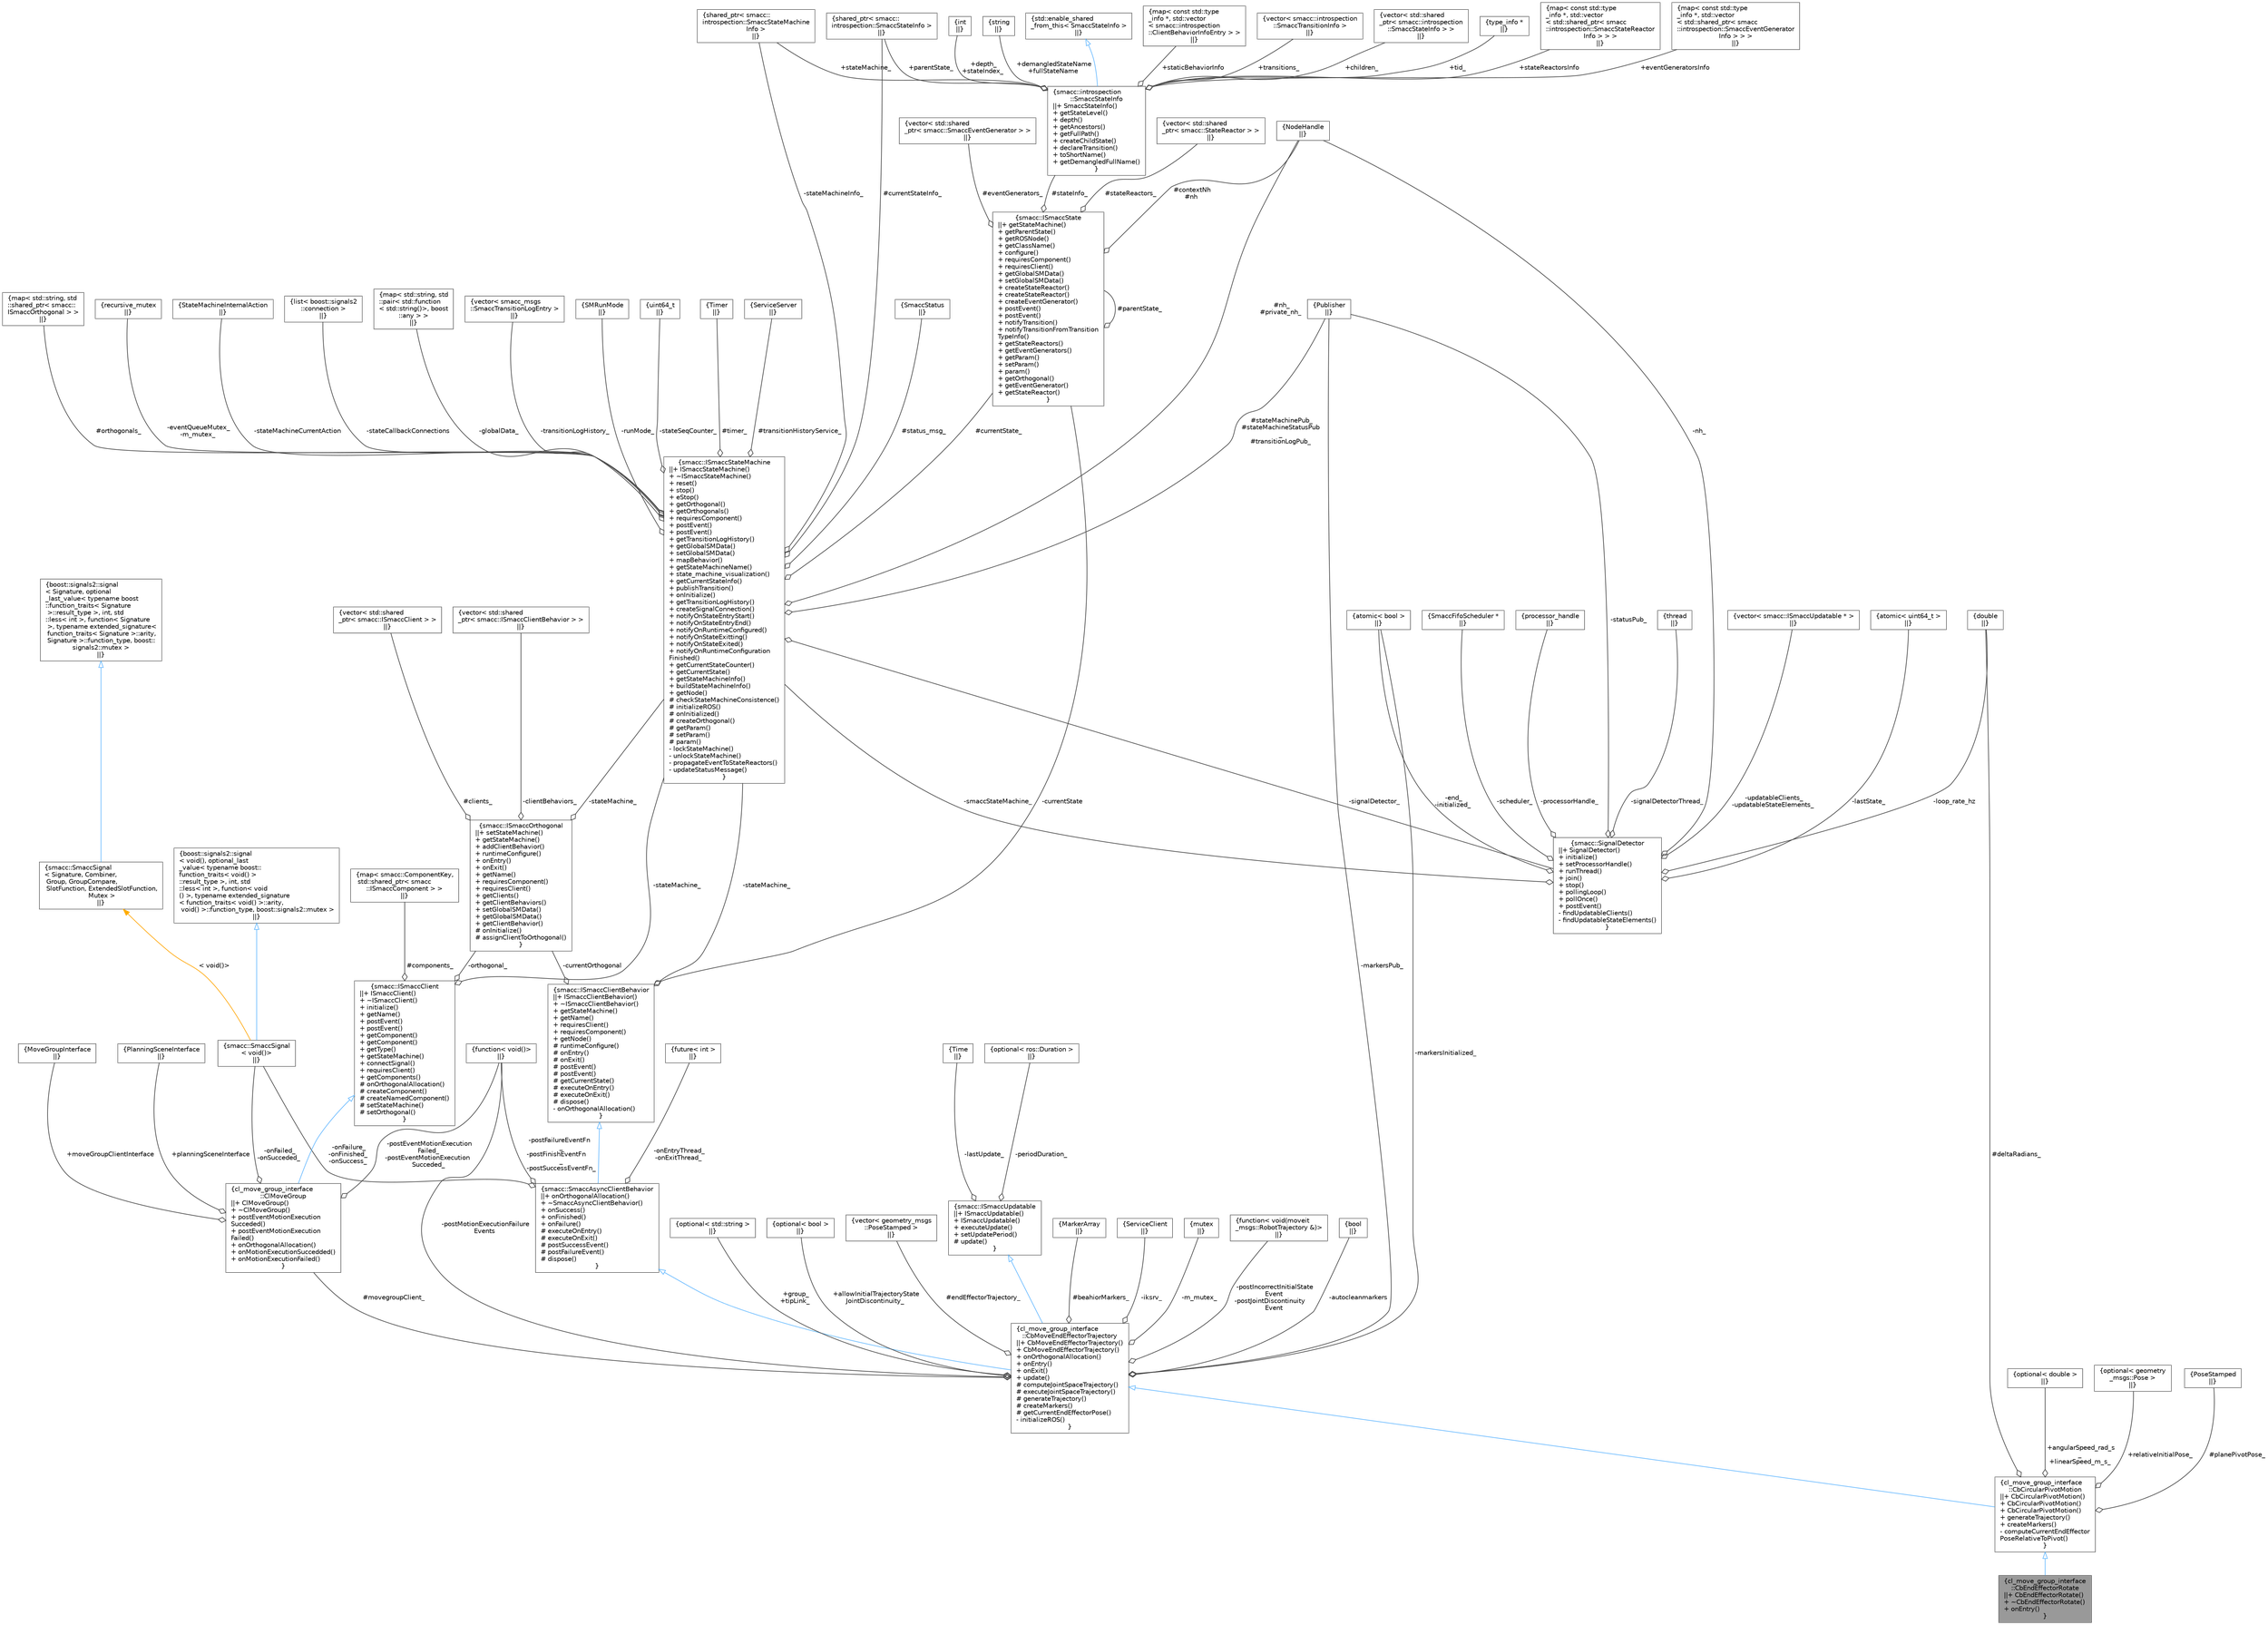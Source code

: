 digraph "cl_move_group_interface::CbEndEffectorRotate"
{
 // LATEX_PDF_SIZE
  bgcolor="transparent";
  edge [fontname=Helvetica,fontsize=10,labelfontname=Helvetica,labelfontsize=10];
  node [fontname=Helvetica,fontsize=10,shape=box,height=0.2,width=0.4];
  Node1 [label="{cl_move_group_interface\l::CbEndEffectorRotate\n||+ CbEndEffectorRotate()\l+ ~CbEndEffectorRotate()\l+ onEntry()\l}",height=0.2,width=0.4,color="gray40", fillcolor="grey60", style="filled", fontcolor="black",tooltip=" "];
  Node2 -> Node1 [dir="back",color="steelblue1",style="solid",arrowtail="onormal"];
  Node2 [label="{cl_move_group_interface\l::CbCircularPivotMotion\n||+ CbCircularPivotMotion()\l+ CbCircularPivotMotion()\l+ CbCircularPivotMotion()\l+ generateTrajectory()\l+ createMarkers()\l- computeCurrentEndEffector\lPoseRelativeToPivot()\l}",height=0.2,width=0.4,color="gray40", fillcolor="white", style="filled",URL="$classcl__move__group__interface_1_1CbCircularPivotMotion.html",tooltip=" "];
  Node3 -> Node2 [dir="back",color="steelblue1",style="solid",arrowtail="onormal"];
  Node3 [label="{cl_move_group_interface\l::CbMoveEndEffectorTrajectory\n||+ CbMoveEndEffectorTrajectory()\l+ CbMoveEndEffectorTrajectory()\l+ onOrthogonalAllocation()\l+ onEntry()\l+ onExit()\l+ update()\l# computeJointSpaceTrajectory()\l# executeJointSpaceTrajectory()\l# generateTrajectory()\l# createMarkers()\l# getCurrentEndEffectorPose()\l- initializeROS()\l}",height=0.2,width=0.4,color="gray40", fillcolor="white", style="filled",URL="$classcl__move__group__interface_1_1CbMoveEndEffectorTrajectory.html",tooltip=" "];
  Node4 -> Node3 [dir="back",color="steelblue1",style="solid",arrowtail="onormal"];
  Node4 [label="{smacc::SmaccAsyncClientBehavior\n||+ onOrthogonalAllocation()\l+ ~SmaccAsyncClientBehavior()\l+ onSuccess()\l+ onFinished()\l+ onFailure()\l# executeOnEntry()\l# executeOnExit()\l# postSuccessEvent()\l# postFailureEvent()\l# dispose()\l}",height=0.2,width=0.4,color="gray40", fillcolor="white", style="filled",URL="$classsmacc_1_1SmaccAsyncClientBehavior.html",tooltip=" "];
  Node5 -> Node4 [dir="back",color="steelblue1",style="solid",arrowtail="onormal"];
  Node5 [label="{smacc::ISmaccClientBehavior\n||+ ISmaccClientBehavior()\l+ ~ISmaccClientBehavior()\l+ getStateMachine()\l+ getName()\l+ requiresClient()\l+ requiresComponent()\l+ getNode()\l# runtimeConfigure()\l# onEntry()\l# onExit()\l# postEvent()\l# postEvent()\l# getCurrentState()\l# executeOnEntry()\l# executeOnExit()\l# dispose()\l- onOrthogonalAllocation()\l}",height=0.2,width=0.4,color="gray40", fillcolor="white", style="filled",URL="$classsmacc_1_1ISmaccClientBehavior.html",tooltip=" "];
  Node6 -> Node5 [color="grey25",style="solid",label=" -stateMachine_" ,arrowhead="odiamond"];
  Node6 [label="{smacc::ISmaccStateMachine\n||+ ISmaccStateMachine()\l+ ~ISmaccStateMachine()\l+ reset()\l+ stop()\l+ eStop()\l+ getOrthogonal()\l+ getOrthogonals()\l+ requiresComponent()\l+ postEvent()\l+ postEvent()\l+ getTransitionLogHistory()\l+ getGlobalSMData()\l+ setGlobalSMData()\l+ mapBehavior()\l+ getStateMachineName()\l+ state_machine_visualization()\l+ getCurrentStateInfo()\l+ publishTransition()\l+ onInitialize()\l+ getTransitionLogHistory()\l+ createSignalConnection()\l+ notifyOnStateEntryStart()\l+ notifyOnStateEntryEnd()\l+ notifyOnRuntimeConfigured()\l+ notifyOnStateExitting()\l+ notifyOnStateExited()\l+ notifyOnRuntimeConfiguration\lFinished()\l+ getCurrentStateCounter()\l+ getCurrentState()\l+ getStateMachineInfo()\l+ buildStateMachineInfo()\l+ getNode()\l# checkStateMachineConsistence()\l# initializeROS()\l# onInitialized()\l# createOrthogonal()\l# getParam()\l# setParam()\l# param()\l- lockStateMachine()\l- unlockStateMachine()\l- propagateEventToStateReactors()\l- updateStatusMessage()\l}",height=0.2,width=0.4,color="gray40", fillcolor="white", style="filled",URL="$classsmacc_1_1ISmaccStateMachine.html",tooltip=" "];
  Node7 -> Node6 [color="grey25",style="solid",label=" #nh_\n#private_nh_" ,arrowhead="odiamond"];
  Node7 [label="{NodeHandle\n||}",height=0.2,width=0.4,color="gray40", fillcolor="white", style="filled",tooltip=" "];
  Node8 -> Node6 [color="grey25",style="solid",label=" #timer_" ,arrowhead="odiamond"];
  Node8 [label="{Timer\n||}",height=0.2,width=0.4,color="gray40", fillcolor="white", style="filled",tooltip=" "];
  Node9 -> Node6 [color="grey25",style="solid",label=" #stateMachinePub_\n#stateMachineStatusPub\l_\n#transitionLogPub_" ,arrowhead="odiamond"];
  Node9 [label="{Publisher\n||}",height=0.2,width=0.4,color="gray40", fillcolor="white", style="filled",tooltip=" "];
  Node10 -> Node6 [color="grey25",style="solid",label=" #transitionHistoryService_" ,arrowhead="odiamond"];
  Node10 [label="{ServiceServer\n||}",height=0.2,width=0.4,color="gray40", fillcolor="white", style="filled",tooltip=" "];
  Node11 -> Node6 [color="grey25",style="solid",label=" #currentState_" ,arrowhead="odiamond"];
  Node11 [label="{smacc::ISmaccState\n||+ getStateMachine()\l+ getParentState()\l+ getROSNode()\l+ getClassName()\l+ configure()\l+ requiresComponent()\l+ requiresClient()\l+ getGlobalSMData()\l+ setGlobalSMData()\l+ createStateReactor()\l+ createStateReactor()\l+ createEventGenerator()\l+ postEvent()\l+ postEvent()\l+ notifyTransition()\l+ notifyTransitionFromTransition\lTypeInfo()\l+ getStateReactors()\l+ getEventGenerators()\l+ getParam()\l+ setParam()\l+ param()\l+ getOrthogonal()\l+ getEventGenerator()\l+ getStateReactor()\l}",height=0.2,width=0.4,color="gray40", fillcolor="white", style="filled",URL="$classsmacc_1_1ISmaccState.html",tooltip=" "];
  Node12 -> Node11 [color="grey25",style="solid",label=" #stateReactors_" ,arrowhead="odiamond"];
  Node12 [label="{vector\< std::shared\l_ptr\< smacc::StateReactor \> \>\n||}",height=0.2,width=0.4,color="gray40", fillcolor="white", style="filled",tooltip=" "];
  Node13 -> Node11 [color="grey25",style="solid",label=" #eventGenerators_" ,arrowhead="odiamond"];
  Node13 [label="{vector\< std::shared\l_ptr\< smacc::SmaccEventGenerator \> \>\n||}",height=0.2,width=0.4,color="gray40", fillcolor="white", style="filled",tooltip=" "];
  Node7 -> Node11 [color="grey25",style="solid",label=" #contextNh\n#nh" ,arrowhead="odiamond"];
  Node11 -> Node11 [color="grey25",style="solid",label=" #parentState_" ,arrowhead="odiamond"];
  Node14 -> Node11 [color="grey25",style="solid",label=" #stateInfo_" ,arrowhead="odiamond"];
  Node14 [label="{smacc::introspection\l::SmaccStateInfo\n||+ SmaccStateInfo()\l+ getStateLevel()\l+ depth()\l+ getAncestors()\l+ getFullPath()\l+ createChildState()\l+ declareTransition()\l+ toShortName()\l+ getDemangledFullName()\l}",height=0.2,width=0.4,color="gray40", fillcolor="white", style="filled",URL="$classsmacc_1_1introspection_1_1SmaccStateInfo.html",tooltip=" "];
  Node15 -> Node14 [dir="back",color="steelblue1",style="solid",arrowtail="onormal"];
  Node15 [label="{std::enable_shared\l_from_this\< SmaccStateInfo \>\n||}",height=0.2,width=0.4,color="gray40", fillcolor="white", style="filled",tooltip=" "];
  Node16 -> Node14 [color="grey25",style="solid",label=" +staticBehaviorInfo" ,arrowhead="odiamond"];
  Node16 [label="{map\< const std::type\l_info *, std::vector\l\< smacc::introspection\l::ClientBehaviorInfoEntry \> \>\n||}",height=0.2,width=0.4,color="gray40", fillcolor="white", style="filled",tooltip=" "];
  Node17 -> Node14 [color="grey25",style="solid",label=" +stateReactorsInfo" ,arrowhead="odiamond"];
  Node17 [label="{map\< const std::type\l_info *, std::vector\l\< std::shared_ptr\< smacc\l::introspection::SmaccStateReactor\lInfo \> \> \>\n||}",height=0.2,width=0.4,color="gray40", fillcolor="white", style="filled",tooltip=" "];
  Node18 -> Node14 [color="grey25",style="solid",label=" +eventGeneratorsInfo" ,arrowhead="odiamond"];
  Node18 [label="{map\< const std::type\l_info *, std::vector\l\< std::shared_ptr\< smacc\l::introspection::SmaccEventGenerator\lInfo \> \> \>\n||}",height=0.2,width=0.4,color="gray40", fillcolor="white", style="filled",tooltip=" "];
  Node19 -> Node14 [color="grey25",style="solid",label=" +depth_\n+stateIndex_" ,arrowhead="odiamond"];
  Node19 [label="{int\n||}",height=0.2,width=0.4,color="gray40", fillcolor="white", style="filled",tooltip=" "];
  Node20 -> Node14 [color="grey25",style="solid",label=" +demangledStateName\n+fullStateName" ,arrowhead="odiamond"];
  Node20 [label="{string\n||}",height=0.2,width=0.4,color="gray40", fillcolor="white", style="filled",tooltip=" "];
  Node21 -> Node14 [color="grey25",style="solid",label=" +stateMachine_" ,arrowhead="odiamond"];
  Node21 [label="{shared_ptr\< smacc::\lintrospection::SmaccStateMachine\lInfo \>\n||}",height=0.2,width=0.4,color="gray40", fillcolor="white", style="filled",tooltip=" "];
  Node22 -> Node14 [color="grey25",style="solid",label=" +parentState_" ,arrowhead="odiamond"];
  Node22 [label="{shared_ptr\< smacc::\lintrospection::SmaccStateInfo \>\n||}",height=0.2,width=0.4,color="gray40", fillcolor="white", style="filled",tooltip=" "];
  Node23 -> Node14 [color="grey25",style="solid",label=" +transitions_" ,arrowhead="odiamond"];
  Node23 [label="{vector\< smacc::introspection\l::SmaccTransitionInfo \>\n||}",height=0.2,width=0.4,color="gray40", fillcolor="white", style="filled",tooltip=" "];
  Node24 -> Node14 [color="grey25",style="solid",label=" +children_" ,arrowhead="odiamond"];
  Node24 [label="{vector\< std::shared\l_ptr\< smacc::introspection\l::SmaccStateInfo \> \>\n||}",height=0.2,width=0.4,color="gray40", fillcolor="white", style="filled",tooltip=" "];
  Node25 -> Node14 [color="grey25",style="solid",label=" +tid_" ,arrowhead="odiamond"];
  Node25 [label="{type_info *\n||}",height=0.2,width=0.4,color="gray40", fillcolor="white", style="filled",tooltip=" "];
  Node22 -> Node6 [color="grey25",style="solid",label=" #currentStateInfo_" ,arrowhead="odiamond"];
  Node26 -> Node6 [color="grey25",style="solid",label=" #status_msg_" ,arrowhead="odiamond"];
  Node26 [label="{SmaccStatus\n||}",height=0.2,width=0.4,color="gray40", fillcolor="white", style="filled",tooltip=" "];
  Node27 -> Node6 [color="grey25",style="solid",label=" #orthogonals_" ,arrowhead="odiamond"];
  Node27 [label="{map\< std::string, std\l::shared_ptr\< smacc::\lISmaccOrthogonal \> \>\n||}",height=0.2,width=0.4,color="gray40", fillcolor="white", style="filled",tooltip=" "];
  Node28 -> Node6 [color="grey25",style="solid",label=" -eventQueueMutex_\n-m_mutex_" ,arrowhead="odiamond"];
  Node28 [label="{recursive_mutex\n||}",height=0.2,width=0.4,color="gray40", fillcolor="white", style="filled",tooltip=" "];
  Node29 -> Node6 [color="grey25",style="solid",label=" -stateMachineCurrentAction" ,arrowhead="odiamond"];
  Node29 [label="{StateMachineInternalAction\n||}",height=0.2,width=0.4,color="gray40", fillcolor="white", style="filled",tooltip=" "];
  Node30 -> Node6 [color="grey25",style="solid",label=" -stateCallbackConnections" ,arrowhead="odiamond"];
  Node30 [label="{list\< boost::signals2\l::connection \>\n||}",height=0.2,width=0.4,color="gray40", fillcolor="white", style="filled",tooltip=" "];
  Node31 -> Node6 [color="grey25",style="solid",label=" -globalData_" ,arrowhead="odiamond"];
  Node31 [label="{map\< std::string, std\l::pair\< std::function\l\< std::string()\>, boost\l::any \> \>\n||}",height=0.2,width=0.4,color="gray40", fillcolor="white", style="filled",tooltip=" "];
  Node32 -> Node6 [color="grey25",style="solid",label=" -transitionLogHistory_" ,arrowhead="odiamond"];
  Node32 [label="{vector\< smacc_msgs\l::SmaccTransitionLogEntry \>\n||}",height=0.2,width=0.4,color="gray40", fillcolor="white", style="filled",tooltip=" "];
  Node33 -> Node6 [color="grey25",style="solid",label=" -runMode_" ,arrowhead="odiamond"];
  Node33 [label="{SMRunMode\n||}",height=0.2,width=0.4,color="gray40", fillcolor="white", style="filled",tooltip=" "];
  Node34 -> Node6 [color="grey25",style="solid",label=" -signalDetector_" ,arrowhead="odiamond"];
  Node34 [label="{smacc::SignalDetector\n||+ SignalDetector()\l+ initialize()\l+ setProcessorHandle()\l+ runThread()\l+ join()\l+ stop()\l+ pollingLoop()\l+ pollOnce()\l+ postEvent()\l- findUpdatableClients()\l- findUpdatableStateElements()\l}",height=0.2,width=0.4,color="gray40", fillcolor="white", style="filled",URL="$classsmacc_1_1SignalDetector.html",tooltip=" "];
  Node6 -> Node34 [color="grey25",style="solid",label=" -smaccStateMachine_" ,arrowhead="odiamond"];
  Node35 -> Node34 [color="grey25",style="solid",label=" -updatableClients_\n-updatableStateElements_" ,arrowhead="odiamond"];
  Node35 [label="{vector\< smacc::ISmaccUpdatable * \>\n||}",height=0.2,width=0.4,color="gray40", fillcolor="white", style="filled",tooltip=" "];
  Node36 -> Node34 [color="grey25",style="solid",label=" -lastState_" ,arrowhead="odiamond"];
  Node36 [label="{atomic\< uint64_t \>\n||}",height=0.2,width=0.4,color="gray40", fillcolor="white", style="filled",tooltip=" "];
  Node37 -> Node34 [color="grey25",style="solid",label=" -loop_rate_hz" ,arrowhead="odiamond"];
  Node37 [label="{double\n||}",height=0.2,width=0.4,color="gray40", fillcolor="white", style="filled",tooltip=" "];
  Node38 -> Node34 [color="grey25",style="solid",label=" -end_\n-initialized_" ,arrowhead="odiamond"];
  Node38 [label="{atomic\< bool \>\n||}",height=0.2,width=0.4,color="gray40", fillcolor="white", style="filled",tooltip=" "];
  Node7 -> Node34 [color="grey25",style="solid",label=" -nh_" ,arrowhead="odiamond"];
  Node9 -> Node34 [color="grey25",style="solid",label=" -statusPub_" ,arrowhead="odiamond"];
  Node39 -> Node34 [color="grey25",style="solid",label=" -scheduler_" ,arrowhead="odiamond"];
  Node39 [label="{SmaccFifoScheduler *\n||}",height=0.2,width=0.4,color="gray40", fillcolor="white", style="filled",tooltip=" "];
  Node40 -> Node34 [color="grey25",style="solid",label=" -processorHandle_" ,arrowhead="odiamond"];
  Node40 [label="{processor_handle\n||}",height=0.2,width=0.4,color="gray40", fillcolor="white", style="filled",tooltip=" "];
  Node41 -> Node34 [color="grey25",style="solid",label=" -signalDetectorThread_" ,arrowhead="odiamond"];
  Node41 [label="{thread\n||}",height=0.2,width=0.4,color="gray40", fillcolor="white", style="filled",tooltip=" "];
  Node42 -> Node6 [color="grey25",style="solid",label=" -stateSeqCounter_" ,arrowhead="odiamond"];
  Node42 [label="{uint64_t\n||}",height=0.2,width=0.4,color="gray40", fillcolor="white", style="filled",tooltip=" "];
  Node21 -> Node6 [color="grey25",style="solid",label=" -stateMachineInfo_" ,arrowhead="odiamond"];
  Node11 -> Node5 [color="grey25",style="solid",label=" -currentState" ,arrowhead="odiamond"];
  Node43 -> Node5 [color="grey25",style="solid",label=" -currentOrthogonal" ,arrowhead="odiamond"];
  Node43 [label="{smacc::ISmaccOrthogonal\n||+ setStateMachine()\l+ getStateMachine()\l+ addClientBehavior()\l+ runtimeConfigure()\l+ onEntry()\l+ onExit()\l+ getName()\l+ requiresComponent()\l+ requiresClient()\l+ getClients()\l+ getClientBehaviors()\l+ setGlobalSMData()\l+ getGlobalSMData()\l+ getClientBehavior()\l# onInitialize()\l# assignClientToOrthogonal()\l}",height=0.2,width=0.4,color="gray40", fillcolor="white", style="filled",URL="$classsmacc_1_1ISmaccOrthogonal.html",tooltip=" "];
  Node44 -> Node43 [color="grey25",style="solid",label=" #clients_" ,arrowhead="odiamond"];
  Node44 [label="{vector\< std::shared\l_ptr\< smacc::ISmaccClient \> \>\n||}",height=0.2,width=0.4,color="gray40", fillcolor="white", style="filled",tooltip=" "];
  Node6 -> Node43 [color="grey25",style="solid",label=" -stateMachine_" ,arrowhead="odiamond"];
  Node45 -> Node43 [color="grey25",style="solid",label=" -clientBehaviors_" ,arrowhead="odiamond"];
  Node45 [label="{vector\< std::shared\l_ptr\< smacc::ISmaccClientBehavior \> \>\n||}",height=0.2,width=0.4,color="gray40", fillcolor="white", style="filled",tooltip=" "];
  Node46 -> Node4 [color="grey25",style="solid",label=" -onEntryThread_\n-onExitThread_" ,arrowhead="odiamond"];
  Node46 [label="{future\< int \>\n||}",height=0.2,width=0.4,color="gray40", fillcolor="white", style="filled",tooltip=" "];
  Node47 -> Node4 [color="grey25",style="solid",label=" -postFailureEventFn\l_\n-postFinishEventFn\l_\n-postSuccessEventFn_" ,arrowhead="odiamond"];
  Node47 [label="{function\< void()\>\n||}",height=0.2,width=0.4,color="gray40", fillcolor="white", style="filled",tooltip=" "];
  Node48 -> Node4 [color="grey25",style="solid",label=" -onFailure_\n-onFinished_\n-onSuccess_" ,arrowhead="odiamond"];
  Node48 [label="{smacc::SmaccSignal\l\< void()\>\n||}",height=0.2,width=0.4,color="gray40", fillcolor="white", style="filled",URL="$classsmacc_1_1SmaccSignal.html",tooltip=" "];
  Node49 -> Node48 [dir="back",color="steelblue1",style="solid",arrowtail="onormal"];
  Node49 [label="{boost::signals2::signal\l\< void(), optional_last\l_value\< typename boost::\lfunction_traits\< void() \>\l::result_type \>, int, std\l::less\< int \>, function\< void\l() \>, typename extended_signature\l\< function_traits\< void() \>::arity,\l void() \>::function_type, boost::signals2::mutex \>\n||}",height=0.2,width=0.4,color="gray40", fillcolor="white", style="filled",tooltip=" "];
  Node50 -> Node48 [dir="back",color="orange",style="solid",label=" \< void()\>" ];
  Node50 [label="{smacc::SmaccSignal\l\< Signature, Combiner,\l Group, GroupCompare,\l SlotFunction, ExtendedSlotFunction,\l Mutex \>\n||}",height=0.2,width=0.4,color="gray40", fillcolor="white", style="filled",URL="$classsmacc_1_1SmaccSignal.html",tooltip=" "];
  Node51 -> Node50 [dir="back",color="steelblue1",style="solid",arrowtail="onormal"];
  Node51 [label="{boost::signals2::signal\l\< Signature, optional\l_last_value\< typename boost\l::function_traits\< Signature\l \>::result_type \>, int, std\l::less\< int \>, function\< Signature\l \>, typename extended_signature\<\l function_traits\< Signature \>::arity,\l Signature \>::function_type, boost::\lsignals2::mutex \>\n||}",height=0.2,width=0.4,color="gray40", fillcolor="white", style="filled",tooltip=" "];
  Node52 -> Node3 [dir="back",color="steelblue1",style="solid",arrowtail="onormal"];
  Node52 [label="{smacc::ISmaccUpdatable\n||+ ISmaccUpdatable()\l+ ISmaccUpdatable()\l+ executeUpdate()\l+ setUpdatePeriod()\l# update()\l}",height=0.2,width=0.4,color="gray40", fillcolor="white", style="filled",URL="$classsmacc_1_1ISmaccUpdatable.html",tooltip=" "];
  Node53 -> Node52 [color="grey25",style="solid",label=" -periodDuration_" ,arrowhead="odiamond"];
  Node53 [label="{optional\< ros::Duration \>\n||}",height=0.2,width=0.4,color="gray40", fillcolor="white", style="filled",tooltip=" "];
  Node54 -> Node52 [color="grey25",style="solid",label=" -lastUpdate_" ,arrowhead="odiamond"];
  Node54 [label="{Time\n||}",height=0.2,width=0.4,color="gray40", fillcolor="white", style="filled",tooltip=" "];
  Node55 -> Node3 [color="grey25",style="solid",label=" +group_\n+tipLink_" ,arrowhead="odiamond"];
  Node55 [label="{optional\< std::string \>\n||}",height=0.2,width=0.4,color="gray40", fillcolor="white", style="filled",tooltip=" "];
  Node56 -> Node3 [color="grey25",style="solid",label=" +allowInitialTrajectoryState\lJointDiscontinuity_" ,arrowhead="odiamond"];
  Node56 [label="{optional\< bool \>\n||}",height=0.2,width=0.4,color="gray40", fillcolor="white", style="filled",tooltip=" "];
  Node57 -> Node3 [color="grey25",style="solid",label=" #endEffectorTrajectory_" ,arrowhead="odiamond"];
  Node57 [label="{vector\< geometry_msgs\l::PoseStamped \>\n||}",height=0.2,width=0.4,color="gray40", fillcolor="white", style="filled",tooltip=" "];
  Node58 -> Node3 [color="grey25",style="solid",label=" #movegroupClient_" ,arrowhead="odiamond"];
  Node58 [label="{cl_move_group_interface\l::ClMoveGroup\n||+ ClMoveGroup()\l+ ~ClMoveGroup()\l+ postEventMotionExecution\lSucceded()\l+ postEventMotionExecution\lFailed()\l+ onOrthogonalAllocation()\l+ onMotionExecutionSuccedded()\l+ onMotionExecutionFailed()\l}",height=0.2,width=0.4,color="gray40", fillcolor="white", style="filled",URL="$classcl__move__group__interface_1_1ClMoveGroup.html",tooltip=" "];
  Node59 -> Node58 [dir="back",color="steelblue1",style="solid",arrowtail="onormal"];
  Node59 [label="{smacc::ISmaccClient\n||+ ISmaccClient()\l+ ~ISmaccClient()\l+ initialize()\l+ getName()\l+ postEvent()\l+ postEvent()\l+ getComponent()\l+ getComponent()\l+ getType()\l+ getStateMachine()\l+ connectSignal()\l+ requiresClient()\l+ getComponents()\l# onOrthogonalAllocation()\l# createComponent()\l# createNamedComponent()\l# setStateMachine()\l# setOrthogonal()\l}",height=0.2,width=0.4,color="gray40", fillcolor="white", style="filled",URL="$classsmacc_1_1ISmaccClient.html",tooltip=" "];
  Node60 -> Node59 [color="grey25",style="solid",label=" #components_" ,arrowhead="odiamond"];
  Node60 [label="{map\< smacc::ComponentKey,\l std::shared_ptr\< smacc\l::ISmaccComponent \> \>\n||}",height=0.2,width=0.4,color="gray40", fillcolor="white", style="filled",tooltip=" "];
  Node6 -> Node59 [color="grey25",style="solid",label=" -stateMachine_" ,arrowhead="odiamond"];
  Node43 -> Node59 [color="grey25",style="solid",label=" -orthogonal_" ,arrowhead="odiamond"];
  Node47 -> Node58 [color="grey25",style="solid",label=" -postEventMotionExecution\lFailed_\n-postEventMotionExecution\lSucceded_" ,arrowhead="odiamond"];
  Node48 -> Node58 [color="grey25",style="solid",label=" -onFailed_\n-onSucceded_" ,arrowhead="odiamond"];
  Node61 -> Node58 [color="grey25",style="solid",label=" +moveGroupClientInterface" ,arrowhead="odiamond"];
  Node61 [label="{MoveGroupInterface\n||}",height=0.2,width=0.4,color="gray40", fillcolor="white", style="filled",tooltip=" "];
  Node62 -> Node58 [color="grey25",style="solid",label=" +planningSceneInterface" ,arrowhead="odiamond"];
  Node62 [label="{PlanningSceneInterface\n||}",height=0.2,width=0.4,color="gray40", fillcolor="white", style="filled",tooltip=" "];
  Node63 -> Node3 [color="grey25",style="solid",label=" #beahiorMarkers_" ,arrowhead="odiamond"];
  Node63 [label="{MarkerArray\n||}",height=0.2,width=0.4,color="gray40", fillcolor="white", style="filled",tooltip=" "];
  Node9 -> Node3 [color="grey25",style="solid",label=" -markersPub_" ,arrowhead="odiamond"];
  Node38 -> Node3 [color="grey25",style="solid",label=" -markersInitialized_" ,arrowhead="odiamond"];
  Node64 -> Node3 [color="grey25",style="solid",label=" -iksrv_" ,arrowhead="odiamond"];
  Node64 [label="{ServiceClient\n||}",height=0.2,width=0.4,color="gray40", fillcolor="white", style="filled",tooltip=" "];
  Node65 -> Node3 [color="grey25",style="solid",label=" -m_mutex_" ,arrowhead="odiamond"];
  Node65 [label="{mutex\n||}",height=0.2,width=0.4,color="gray40", fillcolor="white", style="filled",tooltip=" "];
  Node66 -> Node3 [color="grey25",style="solid",label=" -postIncorrectInitialState\lEvent\n-postJointDiscontinuity\lEvent" ,arrowhead="odiamond"];
  Node66 [label="{function\< void(moveit\l_msgs::RobotTrajectory &)\>\n||}",height=0.2,width=0.4,color="gray40", fillcolor="white", style="filled",tooltip=" "];
  Node47 -> Node3 [color="grey25",style="solid",label=" -postMotionExecutionFailure\lEvents" ,arrowhead="odiamond"];
  Node67 -> Node3 [color="grey25",style="solid",label=" -autocleanmarkers" ,arrowhead="odiamond"];
  Node67 [label="{bool\n||}",height=0.2,width=0.4,color="gray40", fillcolor="white", style="filled",URL="$classbool.html",tooltip=" "];
  Node68 -> Node2 [color="grey25",style="solid",label=" +angularSpeed_rad_s\l_\n+linearSpeed_m_s_" ,arrowhead="odiamond"];
  Node68 [label="{optional\< double \>\n||}",height=0.2,width=0.4,color="gray40", fillcolor="white", style="filled",tooltip=" "];
  Node69 -> Node2 [color="grey25",style="solid",label=" +relativeInitialPose_" ,arrowhead="odiamond"];
  Node69 [label="{optional\< geometry\l_msgs::Pose \>\n||}",height=0.2,width=0.4,color="gray40", fillcolor="white", style="filled",tooltip=" "];
  Node70 -> Node2 [color="grey25",style="solid",label=" #planePivotPose_" ,arrowhead="odiamond"];
  Node70 [label="{PoseStamped\n||}",height=0.2,width=0.4,color="gray40", fillcolor="white", style="filled",tooltip=" "];
  Node37 -> Node2 [color="grey25",style="solid",label=" #deltaRadians_" ,arrowhead="odiamond"];
}

